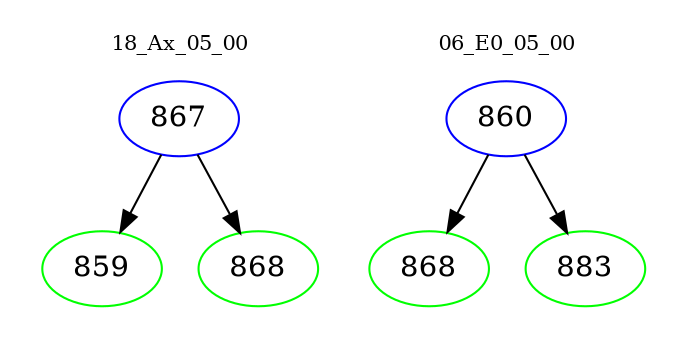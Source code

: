 digraph{
subgraph cluster_0 {
color = white
label = "18_Ax_05_00";
fontsize=10;
T0_867 [label="867", color="blue"]
T0_867 -> T0_859 [color="black"]
T0_859 [label="859", color="green"]
T0_867 -> T0_868 [color="black"]
T0_868 [label="868", color="green"]
}
subgraph cluster_1 {
color = white
label = "06_E0_05_00";
fontsize=10;
T1_860 [label="860", color="blue"]
T1_860 -> T1_868 [color="black"]
T1_868 [label="868", color="green"]
T1_860 -> T1_883 [color="black"]
T1_883 [label="883", color="green"]
}
}
